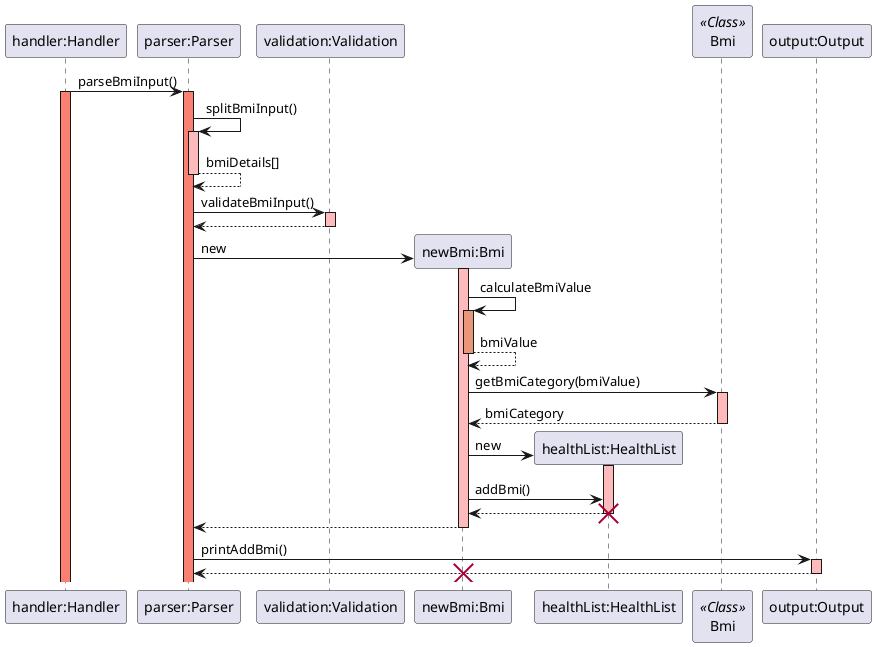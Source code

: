 @startuml

skinparam sequenceReferenceBackgroundColor lightblue
participant "handler:Handler" as Handler
participant "parser:Parser" as Parser
participant "validation:Validation" as Validation
participant "newBmi:Bmi" as NBmi
participant "healthList:HealthList" as HealthList
participant "Bmi" as Bmi << Class>>
participant "output:Output" as Output

Handler -> Parser: parseBmiInput()
activate Handler #salmon
activate Parser #salmon

Parser -> Parser: splitBmiInput()
activate Parser #FFBBBB
Parser --> Parser: bmiDetails[]
deactivate Parser #FFBBBB

Parser -> Validation: validateBmiInput()
activate Validation #FFBBBB
Validation --> Parser:
deactivate Validation

Parser -> NBmi **: new
activate NBmi #FFBBBB
NBmi -> NBmi: calculateBmiValue
activate NBmi #DarkSalmon
NBmi --> NBmi: bmiValue
deactivate NBmi #DarkSalmon


NBmi -> Bmi: getBmiCategory(bmiValue)
activate Bmi #FFBBBB
Bmi --> NBmi: bmiCategory
deactivate Bmi #FFBBBB

NBmi -> HealthList **: new
activate HealthList #FFBBBB
NBmi -> HealthList: addBmi()
HealthList --> NBmi:
deactivate HealthList #FFBBBB
destroy HealthList


NBmi --> Parser:
deactivate NBmi #FFBBBB

Parser -> Output: printAddBmi()
activate Output #FFBBBB
Output --> Parser:
destroy NBmi
deactivate Output #FFBBBB

@enduml
